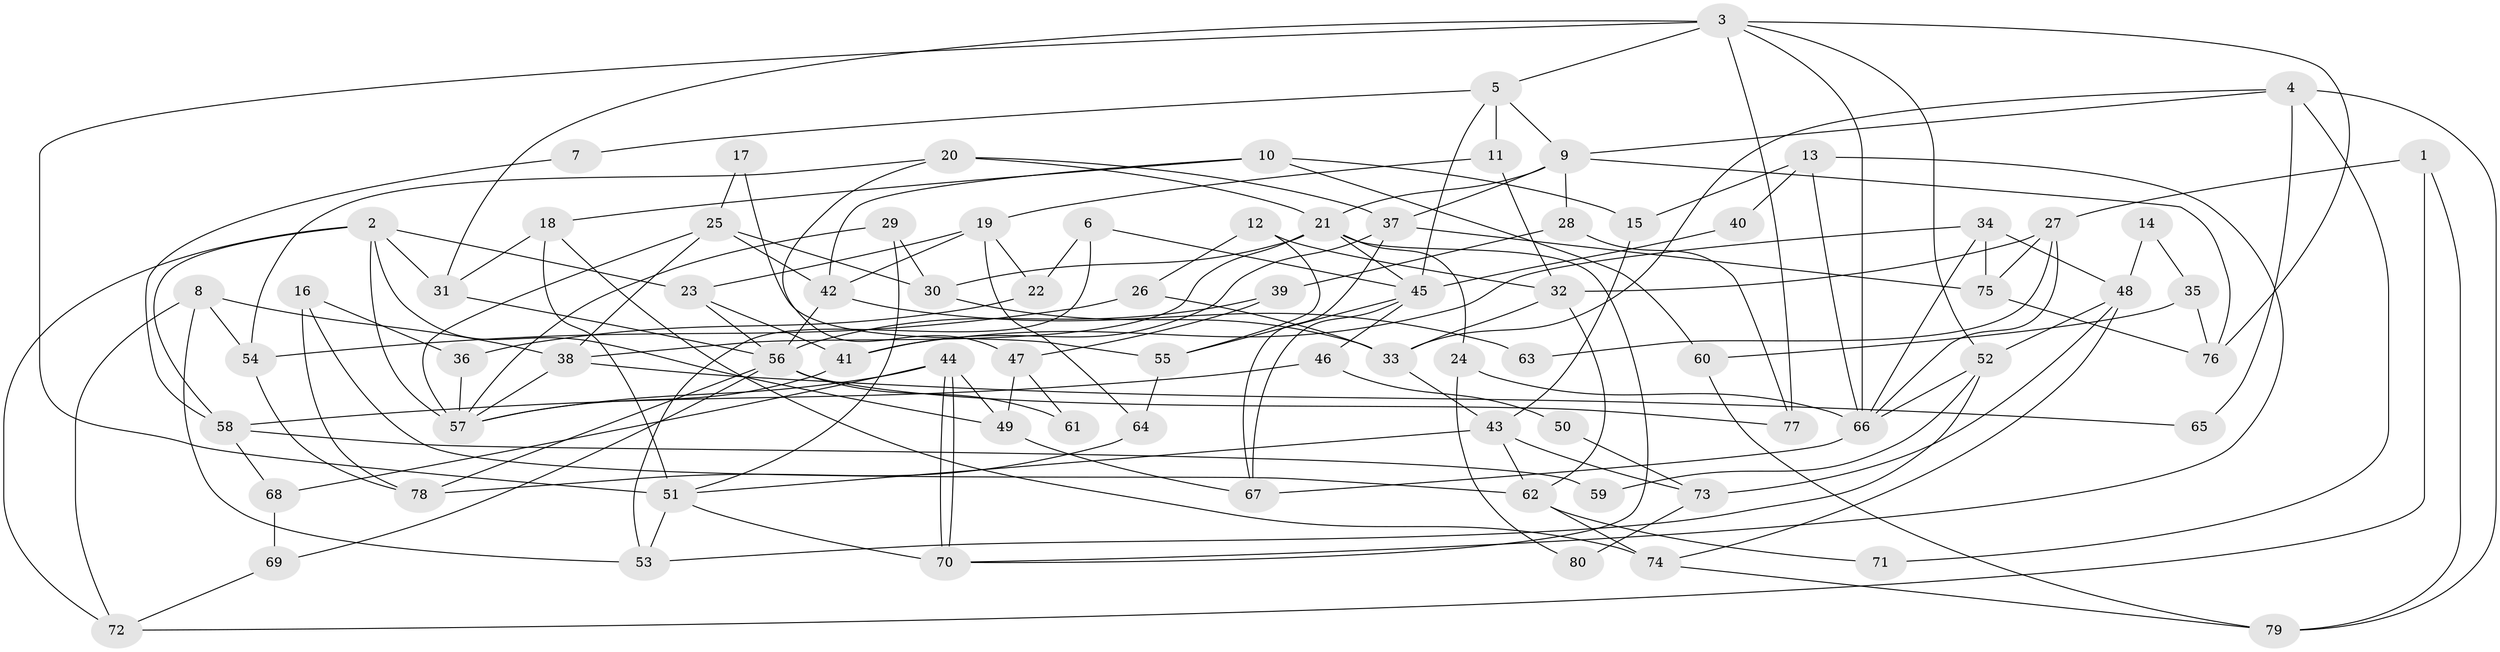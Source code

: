 // coarse degree distribution, {3: 0.1875, 6: 0.21875, 4: 0.0625, 10: 0.0625, 9: 0.15625, 5: 0.15625, 12: 0.03125, 7: 0.125}
// Generated by graph-tools (version 1.1) at 2025/37/03/04/25 23:37:11]
// undirected, 80 vertices, 160 edges
graph export_dot {
  node [color=gray90,style=filled];
  1;
  2;
  3;
  4;
  5;
  6;
  7;
  8;
  9;
  10;
  11;
  12;
  13;
  14;
  15;
  16;
  17;
  18;
  19;
  20;
  21;
  22;
  23;
  24;
  25;
  26;
  27;
  28;
  29;
  30;
  31;
  32;
  33;
  34;
  35;
  36;
  37;
  38;
  39;
  40;
  41;
  42;
  43;
  44;
  45;
  46;
  47;
  48;
  49;
  50;
  51;
  52;
  53;
  54;
  55;
  56;
  57;
  58;
  59;
  60;
  61;
  62;
  63;
  64;
  65;
  66;
  67;
  68;
  69;
  70;
  71;
  72;
  73;
  74;
  75;
  76;
  77;
  78;
  79;
  80;
  1 -- 27;
  1 -- 72;
  1 -- 79;
  2 -- 57;
  2 -- 49;
  2 -- 23;
  2 -- 31;
  2 -- 58;
  2 -- 72;
  3 -- 66;
  3 -- 31;
  3 -- 5;
  3 -- 51;
  3 -- 52;
  3 -- 76;
  3 -- 77;
  4 -- 33;
  4 -- 79;
  4 -- 9;
  4 -- 65;
  4 -- 71;
  5 -- 9;
  5 -- 7;
  5 -- 11;
  5 -- 45;
  6 -- 45;
  6 -- 53;
  6 -- 22;
  7 -- 58;
  8 -- 38;
  8 -- 53;
  8 -- 54;
  8 -- 72;
  9 -- 37;
  9 -- 21;
  9 -- 28;
  9 -- 76;
  10 -- 42;
  10 -- 18;
  10 -- 15;
  10 -- 60;
  11 -- 19;
  11 -- 32;
  12 -- 55;
  12 -- 32;
  12 -- 26;
  13 -- 15;
  13 -- 70;
  13 -- 40;
  13 -- 66;
  14 -- 35;
  14 -- 48;
  15 -- 43;
  16 -- 62;
  16 -- 78;
  16 -- 36;
  17 -- 25;
  17 -- 55;
  18 -- 51;
  18 -- 31;
  18 -- 74;
  19 -- 22;
  19 -- 23;
  19 -- 42;
  19 -- 64;
  20 -- 37;
  20 -- 54;
  20 -- 21;
  20 -- 47;
  21 -- 24;
  21 -- 30;
  21 -- 38;
  21 -- 45;
  21 -- 70;
  22 -- 36;
  23 -- 56;
  23 -- 41;
  24 -- 66;
  24 -- 80;
  25 -- 57;
  25 -- 38;
  25 -- 30;
  25 -- 42;
  26 -- 33;
  26 -- 54;
  27 -- 75;
  27 -- 66;
  27 -- 32;
  27 -- 63;
  28 -- 77;
  28 -- 39;
  29 -- 51;
  29 -- 30;
  29 -- 57;
  30 -- 33;
  31 -- 56;
  32 -- 33;
  32 -- 62;
  33 -- 43;
  34 -- 41;
  34 -- 66;
  34 -- 48;
  34 -- 75;
  35 -- 60;
  35 -- 76;
  36 -- 57;
  37 -- 67;
  37 -- 75;
  37 -- 41;
  38 -- 57;
  38 -- 65;
  39 -- 47;
  39 -- 56;
  40 -- 45;
  41 -- 57;
  42 -- 56;
  42 -- 63;
  43 -- 51;
  43 -- 62;
  43 -- 73;
  44 -- 70;
  44 -- 70;
  44 -- 57;
  44 -- 49;
  44 -- 68;
  45 -- 46;
  45 -- 55;
  45 -- 67;
  46 -- 58;
  46 -- 50;
  47 -- 49;
  47 -- 61;
  48 -- 74;
  48 -- 52;
  48 -- 73;
  49 -- 67;
  50 -- 73;
  51 -- 70;
  51 -- 53;
  52 -- 53;
  52 -- 59;
  52 -- 66;
  54 -- 78;
  55 -- 64;
  56 -- 61;
  56 -- 69;
  56 -- 77;
  56 -- 78;
  58 -- 68;
  58 -- 59;
  60 -- 79;
  62 -- 71;
  62 -- 74;
  64 -- 78;
  66 -- 67;
  68 -- 69;
  69 -- 72;
  73 -- 80;
  74 -- 79;
  75 -- 76;
}
